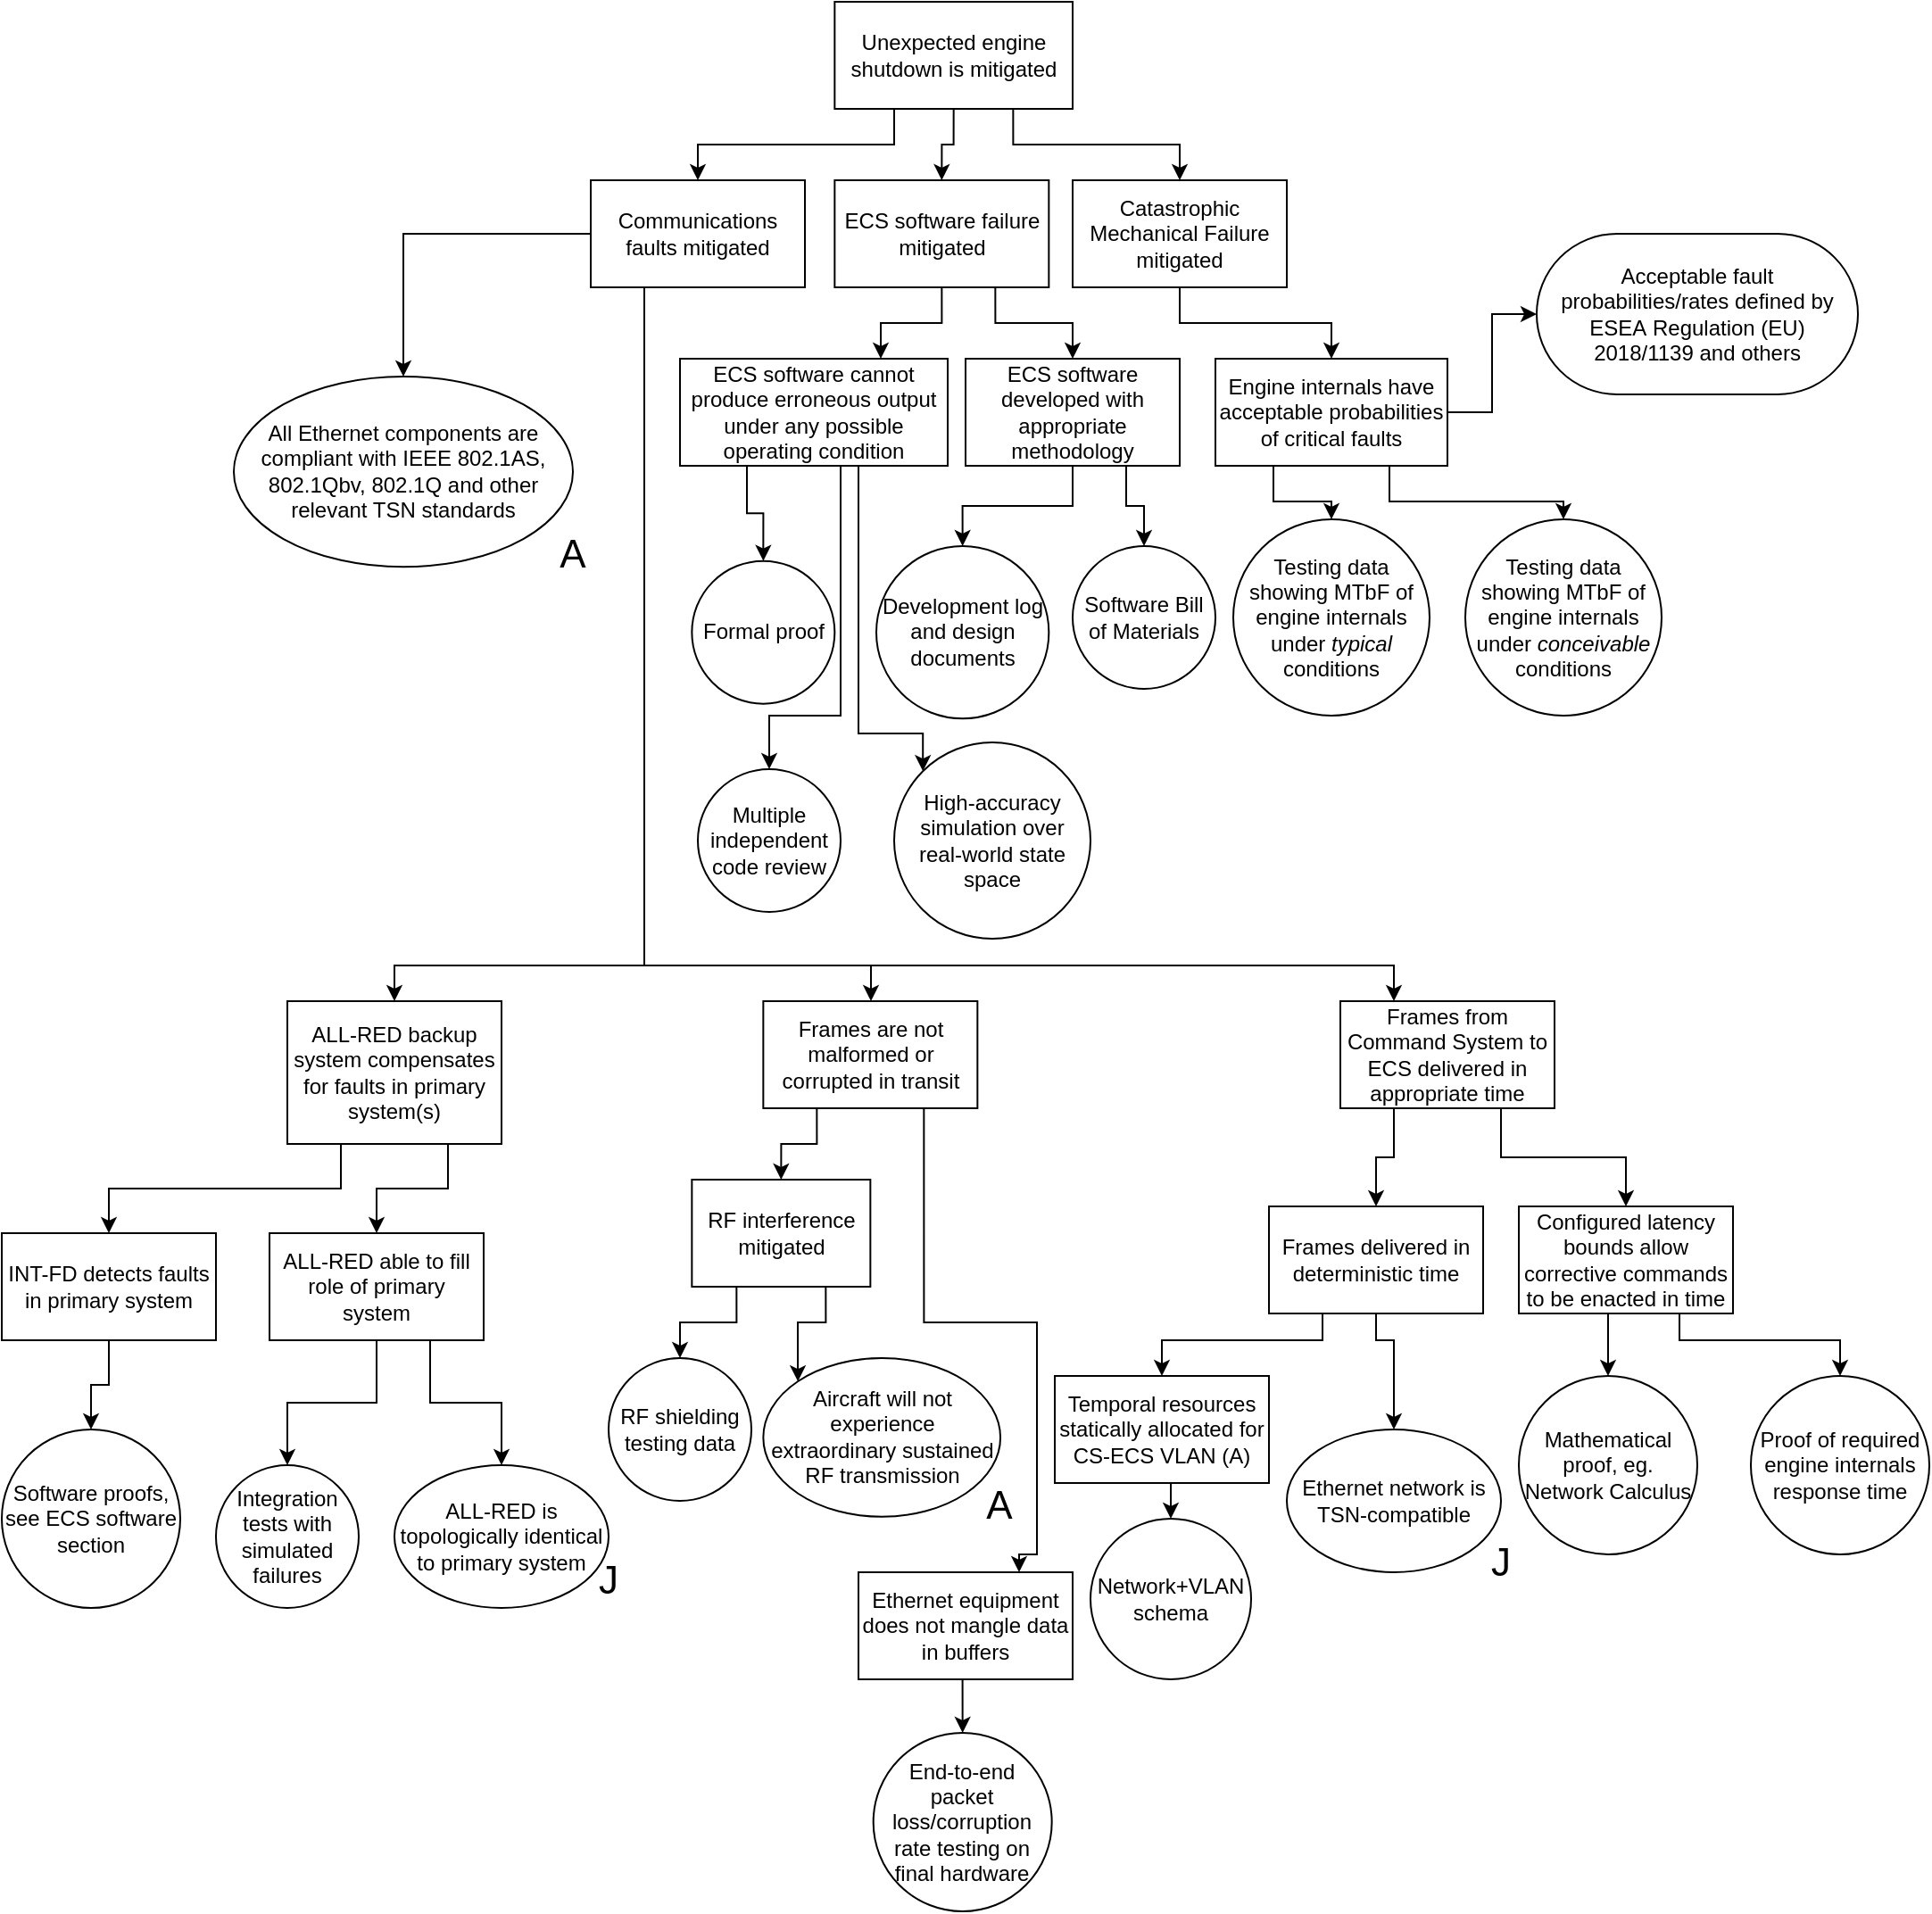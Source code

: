 <mxfile version="24.7.5">
  <diagram name="Page-1" id="Teuea3w9e-A_EmUF1PCC">
    <mxGraphModel dx="1338" dy="571" grid="1" gridSize="10" guides="1" tooltips="1" connect="1" arrows="1" fold="1" page="1" pageScale="1" pageWidth="850" pageHeight="1100" math="0" shadow="0">
      <root>
        <mxCell id="0" />
        <mxCell id="1" parent="0" />
        <mxCell id="_D072OxW0X4RlkUgUxhX-7" style="edgeStyle=orthogonalEdgeStyle;rounded=0;orthogonalLoop=1;jettySize=auto;html=1;exitX=0.75;exitY=1;exitDx=0;exitDy=0;entryX=0.5;entryY=0;entryDx=0;entryDy=0;" edge="1" parent="1" source="9apNq--I6Vj7E2jDrAX7-1" target="_D072OxW0X4RlkUgUxhX-6">
          <mxGeometry relative="1" as="geometry" />
        </mxCell>
        <mxCell id="_D072OxW0X4RlkUgUxhX-9" style="edgeStyle=orthogonalEdgeStyle;rounded=0;orthogonalLoop=1;jettySize=auto;html=1;exitX=0.5;exitY=1;exitDx=0;exitDy=0;entryX=0.5;entryY=0;entryDx=0;entryDy=0;" edge="1" parent="1" source="9apNq--I6Vj7E2jDrAX7-1" target="_D072OxW0X4RlkUgUxhX-8">
          <mxGeometry relative="1" as="geometry" />
        </mxCell>
        <mxCell id="_D072OxW0X4RlkUgUxhX-11" style="edgeStyle=orthogonalEdgeStyle;rounded=0;orthogonalLoop=1;jettySize=auto;html=1;exitX=0.25;exitY=1;exitDx=0;exitDy=0;entryX=0.5;entryY=0;entryDx=0;entryDy=0;" edge="1" parent="1" source="9apNq--I6Vj7E2jDrAX7-1" target="_D072OxW0X4RlkUgUxhX-10">
          <mxGeometry relative="1" as="geometry" />
        </mxCell>
        <mxCell id="9apNq--I6Vj7E2jDrAX7-1" value="Unexpected engine shutdown is mitigated" style="rounded=0;whiteSpace=wrap;html=1;" parent="1" vertex="1">
          <mxGeometry x="376.67" y="180" width="133.33" height="60" as="geometry" />
        </mxCell>
        <mxCell id="_D072OxW0X4RlkUgUxhX-3" value="" style="group" vertex="1" connectable="0" parent="1">
          <mxGeometry x="70" y="390" width="186.67" height="120" as="geometry" />
        </mxCell>
        <mxCell id="_D072OxW0X4RlkUgUxhX-4" value="All Ethernet components are compliant with IEEE 802.1AS, 802.1Qbv, 802.1Q and other relevant TSN standards" style="ellipse;whiteSpace=wrap;html=1;" vertex="1" parent="_D072OxW0X4RlkUgUxhX-3">
          <mxGeometry x="-30" width="190" height="106.67" as="geometry" />
        </mxCell>
        <mxCell id="_D072OxW0X4RlkUgUxhX-5" value="A" style="text;html=1;strokeColor=none;fillColor=none;align=center;verticalAlign=middle;whiteSpace=wrap;rounded=0;fontSize=22;" vertex="1" parent="_D072OxW0X4RlkUgUxhX-3">
          <mxGeometry x="120.002" y="80" width="80.001" height="40" as="geometry" />
        </mxCell>
        <mxCell id="_D072OxW0X4RlkUgUxhX-15" style="edgeStyle=orthogonalEdgeStyle;rounded=0;orthogonalLoop=1;jettySize=auto;html=1;exitX=0.5;exitY=1;exitDx=0;exitDy=0;entryX=0.5;entryY=0;entryDx=0;entryDy=0;" edge="1" parent="1" source="_D072OxW0X4RlkUgUxhX-6" target="_D072OxW0X4RlkUgUxhX-13">
          <mxGeometry relative="1" as="geometry" />
        </mxCell>
        <mxCell id="_D072OxW0X4RlkUgUxhX-6" value="Catastrophic Mechanical Failure mitigated" style="rounded=0;whiteSpace=wrap;html=1;" vertex="1" parent="1">
          <mxGeometry x="510" y="280" width="120" height="60" as="geometry" />
        </mxCell>
        <mxCell id="_D072OxW0X4RlkUgUxhX-30" style="edgeStyle=orthogonalEdgeStyle;rounded=0;orthogonalLoop=1;jettySize=auto;html=1;exitX=0.75;exitY=1;exitDx=0;exitDy=0;entryX=0.5;entryY=0;entryDx=0;entryDy=0;" edge="1" parent="1" source="_D072OxW0X4RlkUgUxhX-8" target="_D072OxW0X4RlkUgUxhX-19">
          <mxGeometry relative="1" as="geometry" />
        </mxCell>
        <mxCell id="_D072OxW0X4RlkUgUxhX-31" style="edgeStyle=orthogonalEdgeStyle;rounded=0;orthogonalLoop=1;jettySize=auto;html=1;exitX=0.5;exitY=1;exitDx=0;exitDy=0;entryX=0.75;entryY=0;entryDx=0;entryDy=0;" edge="1" parent="1" source="_D072OxW0X4RlkUgUxhX-8" target="_D072OxW0X4RlkUgUxhX-20">
          <mxGeometry relative="1" as="geometry" />
        </mxCell>
        <mxCell id="_D072OxW0X4RlkUgUxhX-8" value="ECS software failure mitigated" style="rounded=0;whiteSpace=wrap;html=1;" vertex="1" parent="1">
          <mxGeometry x="376.67" y="280" width="120" height="60" as="geometry" />
        </mxCell>
        <mxCell id="_D072OxW0X4RlkUgUxhX-40" style="edgeStyle=orthogonalEdgeStyle;rounded=0;orthogonalLoop=1;jettySize=auto;html=1;exitX=0;exitY=0.5;exitDx=0;exitDy=0;entryX=0.5;entryY=0;entryDx=0;entryDy=0;" edge="1" parent="1" source="_D072OxW0X4RlkUgUxhX-10" target="_D072OxW0X4RlkUgUxhX-4">
          <mxGeometry relative="1" as="geometry" />
        </mxCell>
        <mxCell id="_D072OxW0X4RlkUgUxhX-44" style="edgeStyle=orthogonalEdgeStyle;rounded=0;orthogonalLoop=1;jettySize=auto;html=1;exitX=0.25;exitY=1;exitDx=0;exitDy=0;entryX=0.5;entryY=0;entryDx=0;entryDy=0;" edge="1" parent="1" source="_D072OxW0X4RlkUgUxhX-10" target="_D072OxW0X4RlkUgUxhX-39">
          <mxGeometry relative="1" as="geometry">
            <Array as="points">
              <mxPoint x="270" y="720" />
              <mxPoint x="130" y="720" />
            </Array>
          </mxGeometry>
        </mxCell>
        <mxCell id="_D072OxW0X4RlkUgUxhX-45" style="edgeStyle=orthogonalEdgeStyle;rounded=0;orthogonalLoop=1;jettySize=auto;html=1;entryX=0.25;entryY=0;entryDx=0;entryDy=0;" edge="1" parent="1" source="_D072OxW0X4RlkUgUxhX-10" target="_D072OxW0X4RlkUgUxhX-41">
          <mxGeometry relative="1" as="geometry">
            <Array as="points">
              <mxPoint x="270" y="720" />
              <mxPoint x="690" y="720" />
            </Array>
          </mxGeometry>
        </mxCell>
        <mxCell id="_D072OxW0X4RlkUgUxhX-61" style="edgeStyle=orthogonalEdgeStyle;rounded=0;orthogonalLoop=1;jettySize=auto;html=1;exitX=0.25;exitY=1;exitDx=0;exitDy=0;entryX=0.5;entryY=0;entryDx=0;entryDy=0;" edge="1" parent="1" source="_D072OxW0X4RlkUgUxhX-10" target="_D072OxW0X4RlkUgUxhX-60">
          <mxGeometry relative="1" as="geometry">
            <Array as="points">
              <mxPoint x="270" y="720" />
              <mxPoint x="397" y="720" />
              <mxPoint x="397" y="740" />
            </Array>
          </mxGeometry>
        </mxCell>
        <mxCell id="_D072OxW0X4RlkUgUxhX-10" value="Communications faults mitigated" style="rounded=0;whiteSpace=wrap;html=1;" vertex="1" parent="1">
          <mxGeometry x="240" y="280" width="120" height="60" as="geometry" />
        </mxCell>
        <mxCell id="_D072OxW0X4RlkUgUxhX-18" style="edgeStyle=orthogonalEdgeStyle;rounded=0;orthogonalLoop=1;jettySize=auto;html=1;exitX=0.25;exitY=1;exitDx=0;exitDy=0;entryX=0.5;entryY=0;entryDx=0;entryDy=0;" edge="1" parent="1" source="_D072OxW0X4RlkUgUxhX-13" target="_D072OxW0X4RlkUgUxhX-17">
          <mxGeometry relative="1" as="geometry" />
        </mxCell>
        <mxCell id="_D072OxW0X4RlkUgUxhX-22" style="edgeStyle=orthogonalEdgeStyle;rounded=0;orthogonalLoop=1;jettySize=auto;html=1;exitX=0.75;exitY=1;exitDx=0;exitDy=0;entryX=0.5;entryY=0;entryDx=0;entryDy=0;" edge="1" parent="1" source="_D072OxW0X4RlkUgUxhX-13" target="_D072OxW0X4RlkUgUxhX-21">
          <mxGeometry relative="1" as="geometry">
            <Array as="points">
              <mxPoint x="688" y="460" />
              <mxPoint x="785" y="460" />
            </Array>
          </mxGeometry>
        </mxCell>
        <mxCell id="_D072OxW0X4RlkUgUxhX-25" style="edgeStyle=orthogonalEdgeStyle;rounded=0;orthogonalLoop=1;jettySize=auto;html=1;exitX=1;exitY=0.5;exitDx=0;exitDy=0;entryX=0;entryY=0.5;entryDx=0;entryDy=0;" edge="1" parent="1" source="_D072OxW0X4RlkUgUxhX-13" target="_D072OxW0X4RlkUgUxhX-24">
          <mxGeometry relative="1" as="geometry" />
        </mxCell>
        <mxCell id="_D072OxW0X4RlkUgUxhX-13" value="Engine internals have acceptable probabilities of critical faults" style="rounded=0;whiteSpace=wrap;html=1;" vertex="1" parent="1">
          <mxGeometry x="590" y="380" width="130" height="60" as="geometry" />
        </mxCell>
        <mxCell id="_D072OxW0X4RlkUgUxhX-17" value="Testing data showing MTbF of engine internals under &lt;i&gt;typical&lt;/i&gt; conditions" style="ellipse;whiteSpace=wrap;html=1;aspect=fixed;" vertex="1" parent="1">
          <mxGeometry x="600" y="470" width="110" height="110" as="geometry" />
        </mxCell>
        <mxCell id="_D072OxW0X4RlkUgUxhX-27" style="edgeStyle=orthogonalEdgeStyle;rounded=0;orthogonalLoop=1;jettySize=auto;html=1;exitX=0.75;exitY=1;exitDx=0;exitDy=0;entryX=0.5;entryY=0;entryDx=0;entryDy=0;" edge="1" parent="1" source="_D072OxW0X4RlkUgUxhX-19" target="_D072OxW0X4RlkUgUxhX-26">
          <mxGeometry relative="1" as="geometry" />
        </mxCell>
        <mxCell id="_D072OxW0X4RlkUgUxhX-29" style="edgeStyle=orthogonalEdgeStyle;rounded=0;orthogonalLoop=1;jettySize=auto;html=1;exitX=0.5;exitY=1;exitDx=0;exitDy=0;entryX=0.5;entryY=0;entryDx=0;entryDy=0;" edge="1" parent="1" source="_D072OxW0X4RlkUgUxhX-19" target="_D072OxW0X4RlkUgUxhX-28">
          <mxGeometry relative="1" as="geometry" />
        </mxCell>
        <mxCell id="_D072OxW0X4RlkUgUxhX-19" value="ECS software developed with appropriate methodology" style="rounded=0;whiteSpace=wrap;html=1;" vertex="1" parent="1">
          <mxGeometry x="450" y="380" width="120" height="60" as="geometry" />
        </mxCell>
        <mxCell id="_D072OxW0X4RlkUgUxhX-34" style="edgeStyle=orthogonalEdgeStyle;rounded=0;orthogonalLoop=1;jettySize=auto;html=1;exitX=0.25;exitY=1;exitDx=0;exitDy=0;entryX=0.5;entryY=0;entryDx=0;entryDy=0;" edge="1" parent="1" source="_D072OxW0X4RlkUgUxhX-20" target="_D072OxW0X4RlkUgUxhX-32">
          <mxGeometry relative="1" as="geometry" />
        </mxCell>
        <mxCell id="_D072OxW0X4RlkUgUxhX-36" style="edgeStyle=orthogonalEdgeStyle;rounded=0;orthogonalLoop=1;jettySize=auto;html=1;exitX=0.5;exitY=1;exitDx=0;exitDy=0;entryX=0.5;entryY=0;entryDx=0;entryDy=0;" edge="1" parent="1" source="_D072OxW0X4RlkUgUxhX-20" target="_D072OxW0X4RlkUgUxhX-35">
          <mxGeometry relative="1" as="geometry">
            <Array as="points">
              <mxPoint x="380" y="580" />
              <mxPoint x="340" y="580" />
            </Array>
          </mxGeometry>
        </mxCell>
        <mxCell id="_D072OxW0X4RlkUgUxhX-38" style="edgeStyle=orthogonalEdgeStyle;rounded=0;orthogonalLoop=1;jettySize=auto;html=1;exitX=0.75;exitY=1;exitDx=0;exitDy=0;entryX=0;entryY=0;entryDx=0;entryDy=0;" edge="1" parent="1" source="_D072OxW0X4RlkUgUxhX-20" target="_D072OxW0X4RlkUgUxhX-37">
          <mxGeometry relative="1" as="geometry">
            <Array as="points">
              <mxPoint x="390" y="440" />
              <mxPoint x="390" y="590" />
              <mxPoint x="426" y="590" />
            </Array>
          </mxGeometry>
        </mxCell>
        <mxCell id="_D072OxW0X4RlkUgUxhX-20" value="ECS software cannot produce erroneous output under any possible operating condition" style="rounded=0;whiteSpace=wrap;html=1;" vertex="1" parent="1">
          <mxGeometry x="290" y="380" width="150" height="60" as="geometry" />
        </mxCell>
        <mxCell id="_D072OxW0X4RlkUgUxhX-21" value="Testing data showing MTbF of engine internals under &lt;i&gt;conceivable&lt;/i&gt; conditions" style="ellipse;whiteSpace=wrap;html=1;aspect=fixed;" vertex="1" parent="1">
          <mxGeometry x="730" y="470" width="110" height="110" as="geometry" />
        </mxCell>
        <mxCell id="_D072OxW0X4RlkUgUxhX-24" value="Acceptable fault probabilities/rates defined by ESEA&amp;nbsp;Regulation (EU) 2018/1139 and others" style="rounded=1;whiteSpace=wrap;html=1;arcSize=50;" vertex="1" parent="1">
          <mxGeometry x="770" y="310" width="180" height="90" as="geometry" />
        </mxCell>
        <mxCell id="_D072OxW0X4RlkUgUxhX-26" value="Software Bill of Materials" style="ellipse;whiteSpace=wrap;html=1;aspect=fixed;" vertex="1" parent="1">
          <mxGeometry x="510.0" y="485" width="80" height="80" as="geometry" />
        </mxCell>
        <mxCell id="_D072OxW0X4RlkUgUxhX-28" value="Development log and design documents" style="ellipse;whiteSpace=wrap;html=1;aspect=fixed;" vertex="1" parent="1">
          <mxGeometry x="400" y="485" width="96.67" height="96.67" as="geometry" />
        </mxCell>
        <mxCell id="_D072OxW0X4RlkUgUxhX-32" value="Formal proof" style="ellipse;whiteSpace=wrap;html=1;aspect=fixed;" vertex="1" parent="1">
          <mxGeometry x="296.67" y="493.33" width="80" height="80" as="geometry" />
        </mxCell>
        <mxCell id="_D072OxW0X4RlkUgUxhX-35" value="Multiple independent code review" style="ellipse;whiteSpace=wrap;html=1;aspect=fixed;" vertex="1" parent="1">
          <mxGeometry x="300" y="610" width="80" height="80" as="geometry" />
        </mxCell>
        <mxCell id="_D072OxW0X4RlkUgUxhX-37" value="High-accuracy simulation over real-world state space" style="ellipse;whiteSpace=wrap;html=1;aspect=fixed;" vertex="1" parent="1">
          <mxGeometry x="410" y="595" width="110" height="110" as="geometry" />
        </mxCell>
        <mxCell id="_D072OxW0X4RlkUgUxhX-55" style="edgeStyle=orthogonalEdgeStyle;rounded=0;orthogonalLoop=1;jettySize=auto;html=1;exitX=0.25;exitY=1;exitDx=0;exitDy=0;entryX=0.5;entryY=0;entryDx=0;entryDy=0;" edge="1" parent="1" source="_D072OxW0X4RlkUgUxhX-39" target="_D072OxW0X4RlkUgUxhX-54">
          <mxGeometry relative="1" as="geometry" />
        </mxCell>
        <mxCell id="_D072OxW0X4RlkUgUxhX-57" style="edgeStyle=orthogonalEdgeStyle;rounded=0;orthogonalLoop=1;jettySize=auto;html=1;exitX=0.75;exitY=1;exitDx=0;exitDy=0;entryX=0.5;entryY=0;entryDx=0;entryDy=0;" edge="1" parent="1" source="_D072OxW0X4RlkUgUxhX-39" target="_D072OxW0X4RlkUgUxhX-56">
          <mxGeometry relative="1" as="geometry" />
        </mxCell>
        <mxCell id="_D072OxW0X4RlkUgUxhX-39" value="ALL-RED backup system compensates for faults in primary system(s)" style="rounded=0;whiteSpace=wrap;html=1;" vertex="1" parent="1">
          <mxGeometry x="70" y="740" width="120" height="80" as="geometry" />
        </mxCell>
        <mxCell id="_D072OxW0X4RlkUgUxhX-43" style="edgeStyle=orthogonalEdgeStyle;rounded=0;orthogonalLoop=1;jettySize=auto;html=1;exitX=0.75;exitY=1;exitDx=0;exitDy=0;entryX=0.5;entryY=0;entryDx=0;entryDy=0;" edge="1" parent="1" source="_D072OxW0X4RlkUgUxhX-41" target="_D072OxW0X4RlkUgUxhX-42">
          <mxGeometry relative="1" as="geometry" />
        </mxCell>
        <mxCell id="_D072OxW0X4RlkUgUxhX-47" style="edgeStyle=orthogonalEdgeStyle;rounded=0;orthogonalLoop=1;jettySize=auto;html=1;exitX=0.25;exitY=1;exitDx=0;exitDy=0;entryX=0.5;entryY=0;entryDx=0;entryDy=0;" edge="1" parent="1" source="_D072OxW0X4RlkUgUxhX-41" target="_D072OxW0X4RlkUgUxhX-46">
          <mxGeometry relative="1" as="geometry" />
        </mxCell>
        <mxCell id="_D072OxW0X4RlkUgUxhX-41" value="Frames from Command System to ECS delivered in appropriate time" style="rounded=0;whiteSpace=wrap;html=1;" vertex="1" parent="1">
          <mxGeometry x="660" y="740" width="120" height="60" as="geometry" />
        </mxCell>
        <mxCell id="_D072OxW0X4RlkUgUxhX-53" style="edgeStyle=orthogonalEdgeStyle;rounded=0;orthogonalLoop=1;jettySize=auto;html=1;exitX=0.5;exitY=1;exitDx=0;exitDy=0;entryX=0.5;entryY=0;entryDx=0;entryDy=0;" edge="1" parent="1" source="_D072OxW0X4RlkUgUxhX-42" target="_D072OxW0X4RlkUgUxhX-52">
          <mxGeometry relative="1" as="geometry" />
        </mxCell>
        <mxCell id="_D072OxW0X4RlkUgUxhX-59" style="edgeStyle=orthogonalEdgeStyle;rounded=0;orthogonalLoop=1;jettySize=auto;html=1;exitX=0.75;exitY=1;exitDx=0;exitDy=0;entryX=0.5;entryY=0;entryDx=0;entryDy=0;" edge="1" parent="1" source="_D072OxW0X4RlkUgUxhX-42" target="_D072OxW0X4RlkUgUxhX-58">
          <mxGeometry relative="1" as="geometry">
            <Array as="points">
              <mxPoint x="850" y="930" />
              <mxPoint x="940" y="930" />
            </Array>
          </mxGeometry>
        </mxCell>
        <mxCell id="_D072OxW0X4RlkUgUxhX-42" value="Configured latency bounds allow corrective commands to be enacted in time" style="rounded=0;whiteSpace=wrap;html=1;" vertex="1" parent="1">
          <mxGeometry x="760" y="855" width="120" height="60" as="geometry" />
        </mxCell>
        <mxCell id="_D072OxW0X4RlkUgUxhX-51" style="edgeStyle=orthogonalEdgeStyle;rounded=0;orthogonalLoop=1;jettySize=auto;html=1;exitX=0.5;exitY=1;exitDx=0;exitDy=0;entryX=0.5;entryY=0;entryDx=0;entryDy=0;" edge="1" parent="1" source="_D072OxW0X4RlkUgUxhX-46" target="_D072OxW0X4RlkUgUxhX-49">
          <mxGeometry relative="1" as="geometry">
            <Array as="points">
              <mxPoint x="680" y="930" />
              <mxPoint x="690" y="930" />
            </Array>
          </mxGeometry>
        </mxCell>
        <mxCell id="_D072OxW0X4RlkUgUxhX-63" style="edgeStyle=orthogonalEdgeStyle;rounded=0;orthogonalLoop=1;jettySize=auto;html=1;exitX=0.25;exitY=1;exitDx=0;exitDy=0;entryX=0.5;entryY=0;entryDx=0;entryDy=0;" edge="1" parent="1" source="_D072OxW0X4RlkUgUxhX-46" target="_D072OxW0X4RlkUgUxhX-62">
          <mxGeometry relative="1" as="geometry">
            <Array as="points">
              <mxPoint x="650" y="930" />
              <mxPoint x="560" y="930" />
            </Array>
          </mxGeometry>
        </mxCell>
        <mxCell id="_D072OxW0X4RlkUgUxhX-46" value="Frames delivered in deterministic time" style="rounded=0;whiteSpace=wrap;html=1;" vertex="1" parent="1">
          <mxGeometry x="620" y="855" width="120" height="60" as="geometry" />
        </mxCell>
        <mxCell id="_D072OxW0X4RlkUgUxhX-48" value="" style="group" vertex="1" connectable="0" parent="1">
          <mxGeometry x="630" y="980" width="140" height="90" as="geometry" />
        </mxCell>
        <mxCell id="_D072OxW0X4RlkUgUxhX-49" value="Ethernet network is TSN-compatible" style="ellipse;whiteSpace=wrap;html=1;" vertex="1" parent="_D072OxW0X4RlkUgUxhX-48">
          <mxGeometry width="120" height="80" as="geometry" />
        </mxCell>
        <mxCell id="_D072OxW0X4RlkUgUxhX-50" value="J" style="text;html=1;strokeColor=none;fillColor=none;align=center;verticalAlign=middle;whiteSpace=wrap;rounded=0;fontSize=22;" vertex="1" parent="_D072OxW0X4RlkUgUxhX-48">
          <mxGeometry x="90" y="60" width="60" height="30" as="geometry" />
        </mxCell>
        <mxCell id="_D072OxW0X4RlkUgUxhX-52" value="Mathematical proof, eg. Network Calculus" style="ellipse;whiteSpace=wrap;html=1;aspect=fixed;" vertex="1" parent="1">
          <mxGeometry x="760" y="950" width="100" height="100" as="geometry" />
        </mxCell>
        <mxCell id="_D072OxW0X4RlkUgUxhX-77" style="edgeStyle=orthogonalEdgeStyle;rounded=0;orthogonalLoop=1;jettySize=auto;html=1;exitX=0.5;exitY=1;exitDx=0;exitDy=0;entryX=0.5;entryY=0;entryDx=0;entryDy=0;" edge="1" parent="1" source="_D072OxW0X4RlkUgUxhX-54" target="_D072OxW0X4RlkUgUxhX-67">
          <mxGeometry relative="1" as="geometry" />
        </mxCell>
        <mxCell id="_D072OxW0X4RlkUgUxhX-54" value="INT-FD detects faults in primary system" style="rounded=0;whiteSpace=wrap;html=1;" vertex="1" parent="1">
          <mxGeometry x="-90" y="870" width="120" height="60" as="geometry" />
        </mxCell>
        <mxCell id="_D072OxW0X4RlkUgUxhX-71" style="edgeStyle=orthogonalEdgeStyle;rounded=0;orthogonalLoop=1;jettySize=auto;html=1;exitX=0.75;exitY=1;exitDx=0;exitDy=0;entryX=0.5;entryY=0;entryDx=0;entryDy=0;" edge="1" parent="1" source="_D072OxW0X4RlkUgUxhX-56" target="_D072OxW0X4RlkUgUxhX-69">
          <mxGeometry relative="1" as="geometry" />
        </mxCell>
        <mxCell id="_D072OxW0X4RlkUgUxhX-73" style="edgeStyle=orthogonalEdgeStyle;rounded=0;orthogonalLoop=1;jettySize=auto;html=1;exitX=0.5;exitY=1;exitDx=0;exitDy=0;" edge="1" parent="1" source="_D072OxW0X4RlkUgUxhX-56" target="_D072OxW0X4RlkUgUxhX-72">
          <mxGeometry relative="1" as="geometry" />
        </mxCell>
        <mxCell id="_D072OxW0X4RlkUgUxhX-56" value="ALL-RED able to fill role of primary system" style="rounded=0;whiteSpace=wrap;html=1;" vertex="1" parent="1">
          <mxGeometry x="60.0" y="870" width="120" height="60" as="geometry" />
        </mxCell>
        <mxCell id="_D072OxW0X4RlkUgUxhX-58" value="Proof of required engine internals response time" style="ellipse;whiteSpace=wrap;html=1;aspect=fixed;" vertex="1" parent="1">
          <mxGeometry x="890" y="950" width="100" height="100" as="geometry" />
        </mxCell>
        <mxCell id="_D072OxW0X4RlkUgUxhX-75" style="edgeStyle=orthogonalEdgeStyle;rounded=0;orthogonalLoop=1;jettySize=auto;html=1;exitX=0.75;exitY=1;exitDx=0;exitDy=0;entryX=0.75;entryY=0;entryDx=0;entryDy=0;" edge="1" parent="1" source="_D072OxW0X4RlkUgUxhX-60" target="_D072OxW0X4RlkUgUxhX-74">
          <mxGeometry relative="1" as="geometry">
            <Array as="points">
              <mxPoint x="427" y="920" />
              <mxPoint x="490" y="920" />
              <mxPoint x="490" y="1050" />
              <mxPoint x="480" y="1050" />
            </Array>
          </mxGeometry>
        </mxCell>
        <mxCell id="_D072OxW0X4RlkUgUxhX-76" style="edgeStyle=orthogonalEdgeStyle;rounded=0;orthogonalLoop=1;jettySize=auto;html=1;exitX=0.25;exitY=1;exitDx=0;exitDy=0;entryX=0.5;entryY=0;entryDx=0;entryDy=0;" edge="1" parent="1" source="_D072OxW0X4RlkUgUxhX-60" target="_D072OxW0X4RlkUgUxhX-66">
          <mxGeometry relative="1" as="geometry" />
        </mxCell>
        <mxCell id="_D072OxW0X4RlkUgUxhX-60" value="Frames are not malformed or corrupted in transit" style="rounded=0;whiteSpace=wrap;html=1;" vertex="1" parent="1">
          <mxGeometry x="336.67" y="740" width="120" height="60" as="geometry" />
        </mxCell>
        <mxCell id="_D072OxW0X4RlkUgUxhX-65" style="edgeStyle=orthogonalEdgeStyle;rounded=0;orthogonalLoop=1;jettySize=auto;html=1;exitX=0.5;exitY=1;exitDx=0;exitDy=0;entryX=0.5;entryY=0;entryDx=0;entryDy=0;" edge="1" parent="1" source="_D072OxW0X4RlkUgUxhX-62" target="_D072OxW0X4RlkUgUxhX-64">
          <mxGeometry relative="1" as="geometry" />
        </mxCell>
        <mxCell id="_D072OxW0X4RlkUgUxhX-62" value="Temporal resources statically allocated for CS-ECS VLAN (A)" style="rounded=0;whiteSpace=wrap;html=1;" vertex="1" parent="1">
          <mxGeometry x="500" y="950" width="120" height="60" as="geometry" />
        </mxCell>
        <mxCell id="_D072OxW0X4RlkUgUxhX-64" value="Network+VLAN schema" style="ellipse;whiteSpace=wrap;html=1;aspect=fixed;" vertex="1" parent="1">
          <mxGeometry x="520" y="1030" width="90" height="90" as="geometry" />
        </mxCell>
        <mxCell id="_D072OxW0X4RlkUgUxhX-79" style="edgeStyle=orthogonalEdgeStyle;rounded=0;orthogonalLoop=1;jettySize=auto;html=1;exitX=0.25;exitY=1;exitDx=0;exitDy=0;entryX=0.5;entryY=0;entryDx=0;entryDy=0;" edge="1" parent="1" source="_D072OxW0X4RlkUgUxhX-66" target="_D072OxW0X4RlkUgUxhX-78">
          <mxGeometry relative="1" as="geometry" />
        </mxCell>
        <mxCell id="_D072OxW0X4RlkUgUxhX-84" style="edgeStyle=orthogonalEdgeStyle;rounded=0;orthogonalLoop=1;jettySize=auto;html=1;exitX=0.75;exitY=1;exitDx=0;exitDy=0;entryX=0;entryY=0;entryDx=0;entryDy=0;" edge="1" parent="1" source="_D072OxW0X4RlkUgUxhX-66" target="_D072OxW0X4RlkUgUxhX-82">
          <mxGeometry relative="1" as="geometry" />
        </mxCell>
        <mxCell id="_D072OxW0X4RlkUgUxhX-66" value="RF interference mitigated" style="rounded=0;whiteSpace=wrap;html=1;" vertex="1" parent="1">
          <mxGeometry x="296.67" y="840" width="100" height="60" as="geometry" />
        </mxCell>
        <mxCell id="_D072OxW0X4RlkUgUxhX-67" value="Software proofs, see ECS software section" style="ellipse;whiteSpace=wrap;html=1;aspect=fixed;" vertex="1" parent="1">
          <mxGeometry x="-90" y="980" width="100" height="100" as="geometry" />
        </mxCell>
        <mxCell id="_D072OxW0X4RlkUgUxhX-68" value="" style="group" vertex="1" connectable="0" parent="1">
          <mxGeometry x="130" y="990" width="140" height="90" as="geometry" />
        </mxCell>
        <mxCell id="_D072OxW0X4RlkUgUxhX-69" value="ALL-RED is topologically identical to primary system" style="ellipse;whiteSpace=wrap;html=1;" vertex="1" parent="_D072OxW0X4RlkUgUxhX-68">
          <mxGeometry y="10" width="120" height="80" as="geometry" />
        </mxCell>
        <mxCell id="_D072OxW0X4RlkUgUxhX-70" value="J" style="text;html=1;strokeColor=none;fillColor=none;align=center;verticalAlign=middle;whiteSpace=wrap;rounded=0;fontSize=22;" vertex="1" parent="_D072OxW0X4RlkUgUxhX-68">
          <mxGeometry x="90" y="60" width="60" height="30" as="geometry" />
        </mxCell>
        <mxCell id="_D072OxW0X4RlkUgUxhX-72" value="Integration tests with simulated failures" style="ellipse;whiteSpace=wrap;html=1;aspect=fixed;" vertex="1" parent="1">
          <mxGeometry x="30" y="1000" width="80" height="80" as="geometry" />
        </mxCell>
        <mxCell id="_D072OxW0X4RlkUgUxhX-90" style="edgeStyle=orthogonalEdgeStyle;rounded=0;orthogonalLoop=1;jettySize=auto;html=1;exitX=0.5;exitY=1;exitDx=0;exitDy=0;entryX=0.5;entryY=0;entryDx=0;entryDy=0;" edge="1" parent="1" source="_D072OxW0X4RlkUgUxhX-74" target="_D072OxW0X4RlkUgUxhX-86">
          <mxGeometry relative="1" as="geometry" />
        </mxCell>
        <mxCell id="_D072OxW0X4RlkUgUxhX-74" value="Ethernet equipment does not mangle data in buffers" style="rounded=0;whiteSpace=wrap;html=1;" vertex="1" parent="1">
          <mxGeometry x="390" y="1060" width="120" height="60" as="geometry" />
        </mxCell>
        <mxCell id="_D072OxW0X4RlkUgUxhX-78" value="RF shielding testing data" style="ellipse;whiteSpace=wrap;html=1;aspect=fixed;" vertex="1" parent="1">
          <mxGeometry x="250.0" y="940" width="80" height="80" as="geometry" />
        </mxCell>
        <mxCell id="_D072OxW0X4RlkUgUxhX-81" value="" style="group" vertex="1" connectable="0" parent="1">
          <mxGeometry x="336.67" y="940" width="155" height="100" as="geometry" />
        </mxCell>
        <mxCell id="_D072OxW0X4RlkUgUxhX-82" value="Aircraft will not experience extraordinary sustained RF transmission" style="ellipse;whiteSpace=wrap;html=1;" vertex="1" parent="_D072OxW0X4RlkUgUxhX-81">
          <mxGeometry width="132.857" height="88.889" as="geometry" />
        </mxCell>
        <mxCell id="_D072OxW0X4RlkUgUxhX-83" value="A" style="text;html=1;strokeColor=none;fillColor=none;align=center;verticalAlign=middle;whiteSpace=wrap;rounded=0;fontSize=22;" vertex="1" parent="_D072OxW0X4RlkUgUxhX-81">
          <mxGeometry x="99.643" y="66.667" width="66.429" height="33.333" as="geometry" />
        </mxCell>
        <mxCell id="_D072OxW0X4RlkUgUxhX-86" value="End-to-end packet loss/corruption rate testing on final hardware" style="ellipse;whiteSpace=wrap;html=1;aspect=fixed;" vertex="1" parent="1">
          <mxGeometry x="398.34" y="1150" width="100" height="100" as="geometry" />
        </mxCell>
      </root>
    </mxGraphModel>
  </diagram>
</mxfile>
